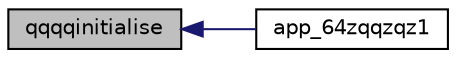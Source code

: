 digraph "qqqqinitialise"
{
  edge [fontname="Helvetica",fontsize="10",labelfontname="Helvetica",labelfontsize="10"];
  node [fontname="Helvetica",fontsize="10",shape=record];
  rankdir="LR";
  Node1765 [label="qqqqinitialise",height=0.2,width=0.4,color="black", fillcolor="grey75", style="filled", fontcolor="black"];
  Node1765 -> Node1766 [dir="back",color="midnightblue",fontsize="10",style="solid",fontname="Helvetica"];
  Node1766 [label="app_64zqqzqz1",height=0.2,width=0.4,color="black", fillcolor="white", style="filled",URL="$inszt__app_8c.html#a714b7bb0411ce64b1ec642e9a7583817"];
}
